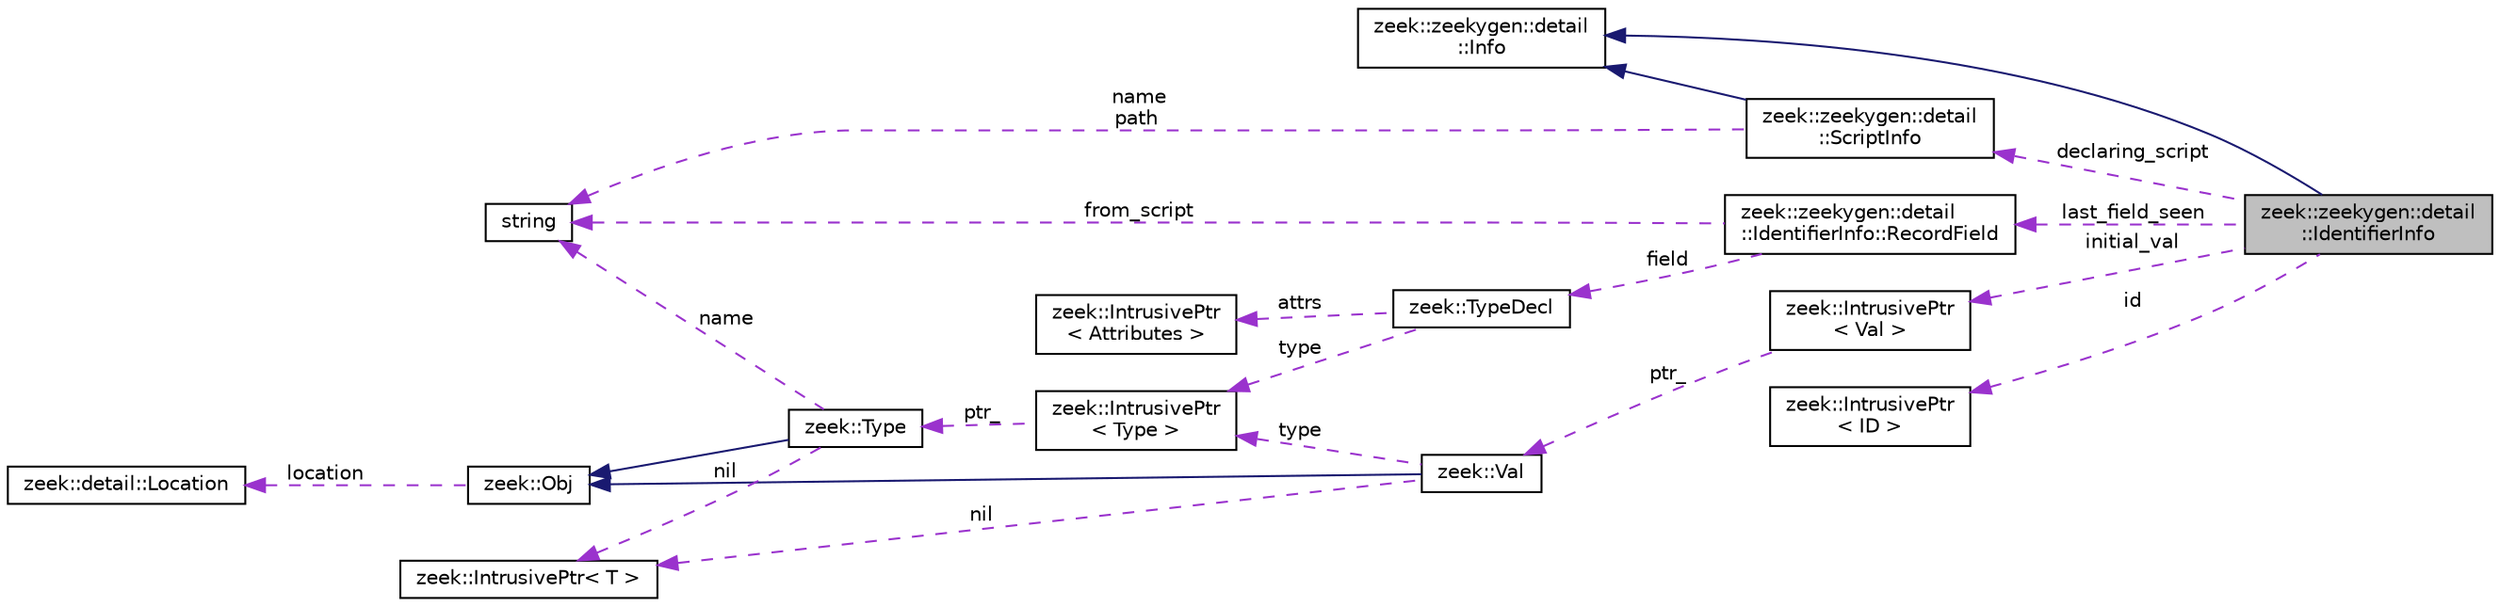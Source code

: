 digraph "zeek::zeekygen::detail::IdentifierInfo"
{
 // LATEX_PDF_SIZE
  edge [fontname="Helvetica",fontsize="10",labelfontname="Helvetica",labelfontsize="10"];
  node [fontname="Helvetica",fontsize="10",shape=record];
  rankdir="LR";
  Node1 [label="zeek::zeekygen::detail\l::IdentifierInfo",height=0.2,width=0.4,color="black", fillcolor="grey75", style="filled", fontcolor="black",tooltip=" "];
  Node2 -> Node1 [dir="back",color="midnightblue",fontsize="10",style="solid",fontname="Helvetica"];
  Node2 [label="zeek::zeekygen::detail\l::Info",height=0.2,width=0.4,color="black", fillcolor="white", style="filled",URL="$df/d9a/classzeek_1_1zeekygen_1_1detail_1_1Info.html",tooltip=" "];
  Node3 -> Node1 [dir="back",color="darkorchid3",fontsize="10",style="dashed",label=" id" ,fontname="Helvetica"];
  Node3 [label="zeek::IntrusivePtr\l\< ID \>",height=0.2,width=0.4,color="black", fillcolor="white", style="filled",URL="$d6/dba/classzeek_1_1IntrusivePtr.html",tooltip=" "];
  Node4 -> Node1 [dir="back",color="darkorchid3",fontsize="10",style="dashed",label=" initial_val" ,fontname="Helvetica"];
  Node4 [label="zeek::IntrusivePtr\l\< Val \>",height=0.2,width=0.4,color="black", fillcolor="white", style="filled",URL="$d6/dba/classzeek_1_1IntrusivePtr.html",tooltip=" "];
  Node5 -> Node4 [dir="back",color="darkorchid3",fontsize="10",style="dashed",label=" ptr_" ,fontname="Helvetica"];
  Node5 [label="zeek::Val",height=0.2,width=0.4,color="black", fillcolor="white", style="filled",URL="$de/d49/classzeek_1_1Val.html",tooltip=" "];
  Node6 -> Node5 [dir="back",color="midnightblue",fontsize="10",style="solid",fontname="Helvetica"];
  Node6 [label="zeek::Obj",height=0.2,width=0.4,color="black", fillcolor="white", style="filled",URL="$dd/df1/classzeek_1_1Obj.html",tooltip=" "];
  Node7 -> Node6 [dir="back",color="darkorchid3",fontsize="10",style="dashed",label=" location" ,fontname="Helvetica"];
  Node7 [label="zeek::detail::Location",height=0.2,width=0.4,color="black", fillcolor="white", style="filled",URL="$d5/d1d/classzeek_1_1detail_1_1Location.html",tooltip=" "];
  Node8 -> Node5 [dir="back",color="darkorchid3",fontsize="10",style="dashed",label=" nil" ,fontname="Helvetica"];
  Node8 [label="zeek::IntrusivePtr\< T \>",height=0.2,width=0.4,color="black", fillcolor="white", style="filled",URL="$d6/dba/classzeek_1_1IntrusivePtr.html",tooltip=" "];
  Node9 -> Node5 [dir="back",color="darkorchid3",fontsize="10",style="dashed",label=" type" ,fontname="Helvetica"];
  Node9 [label="zeek::IntrusivePtr\l\< Type \>",height=0.2,width=0.4,color="black", fillcolor="white", style="filled",URL="$d6/dba/classzeek_1_1IntrusivePtr.html",tooltip=" "];
  Node10 -> Node9 [dir="back",color="darkorchid3",fontsize="10",style="dashed",label=" ptr_" ,fontname="Helvetica"];
  Node10 [label="zeek::Type",height=0.2,width=0.4,color="black", fillcolor="white", style="filled",URL="$d0/d4f/classzeek_1_1Type.html",tooltip=" "];
  Node6 -> Node10 [dir="back",color="midnightblue",fontsize="10",style="solid",fontname="Helvetica"];
  Node8 -> Node10 [dir="back",color="darkorchid3",fontsize="10",style="dashed",label=" nil" ,fontname="Helvetica"];
  Node11 -> Node10 [dir="back",color="darkorchid3",fontsize="10",style="dashed",label=" name" ,fontname="Helvetica"];
  Node11 [label="string",height=0.2,width=0.4,color="black", fillcolor="white", style="filled",tooltip=" "];
  Node12 -> Node1 [dir="back",color="darkorchid3",fontsize="10",style="dashed",label=" last_field_seen" ,fontname="Helvetica"];
  Node12 [label="zeek::zeekygen::detail\l::IdentifierInfo::RecordField",height=0.2,width=0.4,color="black", fillcolor="white", style="filled",URL="$d5/de2/structzeek_1_1zeekygen_1_1detail_1_1IdentifierInfo_1_1RecordField.html",tooltip=" "];
  Node13 -> Node12 [dir="back",color="darkorchid3",fontsize="10",style="dashed",label=" field" ,fontname="Helvetica"];
  Node13 [label="zeek::TypeDecl",height=0.2,width=0.4,color="black", fillcolor="white", style="filled",URL="$d8/dc4/classzeek_1_1TypeDecl.html",tooltip=" "];
  Node9 -> Node13 [dir="back",color="darkorchid3",fontsize="10",style="dashed",label=" type" ,fontname="Helvetica"];
  Node14 -> Node13 [dir="back",color="darkorchid3",fontsize="10",style="dashed",label=" attrs" ,fontname="Helvetica"];
  Node14 [label="zeek::IntrusivePtr\l\< Attributes \>",height=0.2,width=0.4,color="black", fillcolor="white", style="filled",URL="$d6/dba/classzeek_1_1IntrusivePtr.html",tooltip=" "];
  Node11 -> Node12 [dir="back",color="darkorchid3",fontsize="10",style="dashed",label=" from_script" ,fontname="Helvetica"];
  Node15 -> Node1 [dir="back",color="darkorchid3",fontsize="10",style="dashed",label=" declaring_script" ,fontname="Helvetica"];
  Node15 [label="zeek::zeekygen::detail\l::ScriptInfo",height=0.2,width=0.4,color="black", fillcolor="white", style="filled",URL="$df/dcd/classzeek_1_1zeekygen_1_1detail_1_1ScriptInfo.html",tooltip=" "];
  Node2 -> Node15 [dir="back",color="midnightblue",fontsize="10",style="solid",fontname="Helvetica"];
  Node11 -> Node15 [dir="back",color="darkorchid3",fontsize="10",style="dashed",label=" name\npath" ,fontname="Helvetica"];
}
